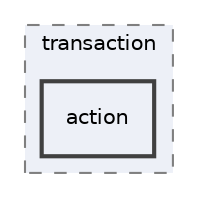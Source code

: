 digraph "action"
{
 // INTERACTIVE_SVG=YES
 // LATEX_PDF_SIZE
  edge [fontname="Helvetica",fontsize="10",labelfontname="Helvetica",labelfontsize="10"];
  node [fontname="Helvetica",fontsize="10",shape=record];
  compound=true
  subgraph clusterdir_0072c29217f03547b57a41ead6d94585 {
    graph [ bgcolor="#edf0f7", pencolor="grey50", style="filled,dashed,", label="transaction", fontname="Helvetica", fontsize="10", URL="dir_0072c29217f03547b57a41ead6d94585.html"]
  dir_04034b0bd6d53aa53682255ddd0bdeff [shape=box, label="action", style="filled,bold,", fillcolor="#edf0f7", color="grey25", URL="dir_04034b0bd6d53aa53682255ddd0bdeff.html"];
  }
}
